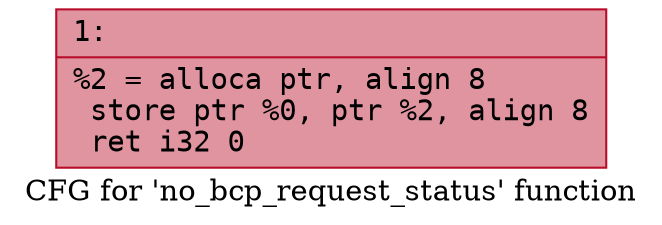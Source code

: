 digraph "CFG for 'no_bcp_request_status' function" {
	label="CFG for 'no_bcp_request_status' function";

	Node0x6000008c20d0 [shape=record,color="#b70d28ff", style=filled, fillcolor="#b70d2870" fontname="Courier",label="{1:\l|  %2 = alloca ptr, align 8\l  store ptr %0, ptr %2, align 8\l  ret i32 0\l}"];
}
